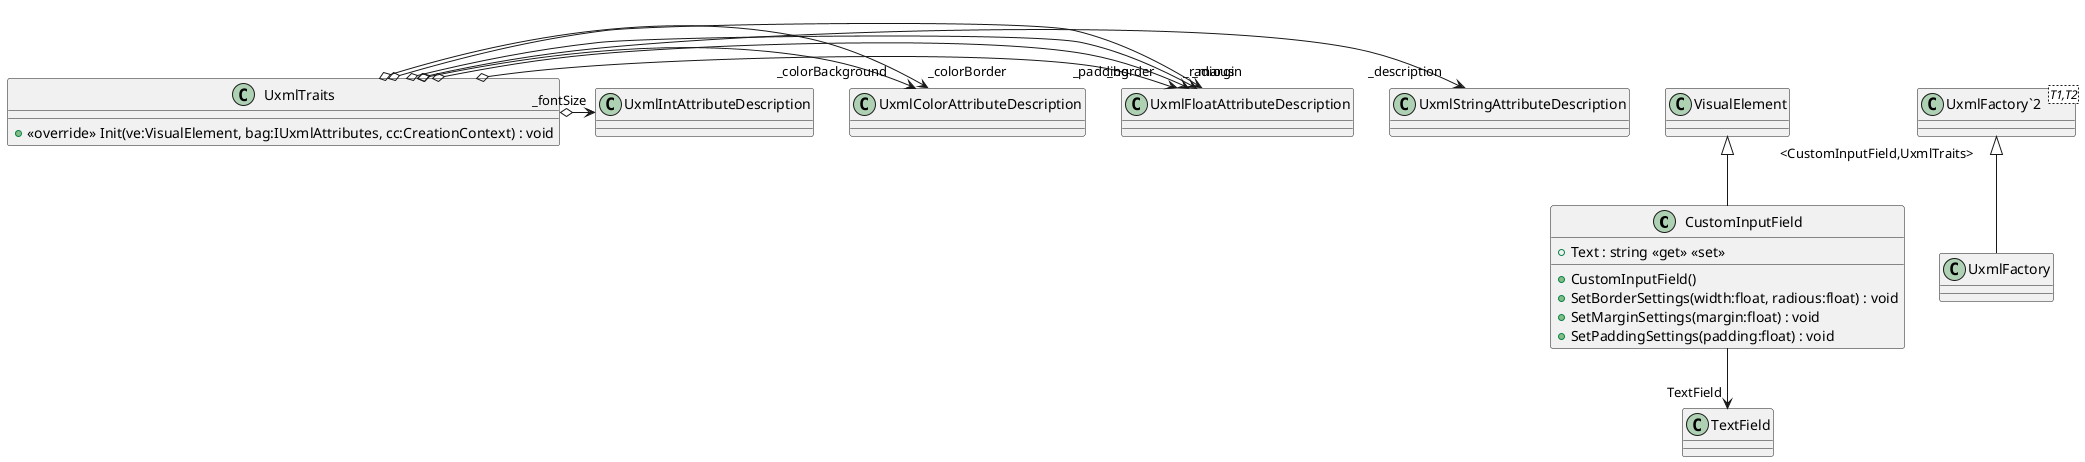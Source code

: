 @startuml
class CustomInputField {
    + CustomInputField()
    + SetBorderSettings(width:float, radious:float) : void
    + SetMarginSettings(margin:float) : void
    + SetPaddingSettings(padding:float) : void
    + Text : string <<get>> <<set>>
}
class UxmlFactory {
}
class UxmlTraits {
    + <<override>> Init(ve:VisualElement, bag:IUxmlAttributes, cc:CreationContext) : void
}
class "UxmlFactory`2"<T1,T2> {
}
VisualElement <|-- CustomInputField
CustomInputField --> "TextField" TextField
"UxmlFactory`2" "<CustomInputField,UxmlTraits>" <|-- UxmlFactory
UxmlTraits o-> "_description" UxmlStringAttributeDescription
UxmlTraits o-> "_border" UxmlFloatAttributeDescription
UxmlTraits o-> "_radious" UxmlFloatAttributeDescription
UxmlTraits o-> "_margin" UxmlFloatAttributeDescription
UxmlTraits o-> "_padding" UxmlFloatAttributeDescription
UxmlTraits o-> "_colorBackground" UxmlColorAttributeDescription
UxmlTraits o-> "_colorBorder" UxmlColorAttributeDescription
UxmlTraits o-> "_fontSize" UxmlIntAttributeDescription
@enduml
